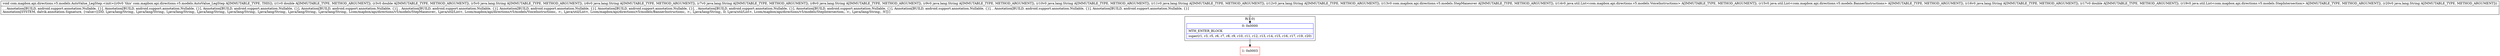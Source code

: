 digraph "CFG forcom.mapbox.api.directions.v5.models.AutoValue_LegStep.\<init\>(DDLjava\/lang\/String;Ljava\/lang\/String;Ljava\/lang\/String;Ljava\/lang\/String;Ljava\/lang\/String;Ljava\/lang\/String;Ljava\/lang\/String;Ljava\/lang\/String;Lcom\/mapbox\/api\/directions\/v5\/models\/StepManeuver;Ljava\/util\/List;Ljava\/util\/List;Ljava\/lang\/String;DLjava\/util\/List;Ljava\/lang\/String;)V" {
subgraph cluster_Region_1371054741 {
label = "R(1:0)";
node [shape=record,color=blue];
Node_0 [shape=record,label="{0\:\ 0x0000|MTH_ENTER_BLOCK\l|super(r1, r3, r5, r6, r7, r8, r9, r10, r11, r12, r13, r14, r15, r16, r17, r19, r20)\l}"];
}
Node_1 [shape=record,color=red,label="{1\:\ 0x0003}"];
MethodNode[shape=record,label="{void com.mapbox.api.directions.v5.models.AutoValue_LegStep.\<init\>((r0v0 'this' com.mapbox.api.directions.v5.models.AutoValue_LegStep A[IMMUTABLE_TYPE, THIS]), (r1v0 double A[IMMUTABLE_TYPE, METHOD_ARGUMENT]), (r3v0 double A[IMMUTABLE_TYPE, METHOD_ARGUMENT]), (r5v0 java.lang.String A[IMMUTABLE_TYPE, METHOD_ARGUMENT]), (r6v0 java.lang.String A[IMMUTABLE_TYPE, METHOD_ARGUMENT]), (r7v0 java.lang.String A[IMMUTABLE_TYPE, METHOD_ARGUMENT]), (r8v0 java.lang.String A[IMMUTABLE_TYPE, METHOD_ARGUMENT]), (r9v0 java.lang.String A[IMMUTABLE_TYPE, METHOD_ARGUMENT]), (r10v0 java.lang.String A[IMMUTABLE_TYPE, METHOD_ARGUMENT]), (r11v0 java.lang.String A[IMMUTABLE_TYPE, METHOD_ARGUMENT]), (r12v0 java.lang.String A[IMMUTABLE_TYPE, METHOD_ARGUMENT]), (r13v0 com.mapbox.api.directions.v5.models.StepManeuver A[IMMUTABLE_TYPE, METHOD_ARGUMENT]), (r14v0 java.util.List\<com.mapbox.api.directions.v5.models.VoiceInstructions\> A[IMMUTABLE_TYPE, METHOD_ARGUMENT]), (r15v0 java.util.List\<com.mapbox.api.directions.v5.models.BannerInstructions\> A[IMMUTABLE_TYPE, METHOD_ARGUMENT]), (r16v0 java.lang.String A[IMMUTABLE_TYPE, METHOD_ARGUMENT]), (r17v0 double A[IMMUTABLE_TYPE, METHOD_ARGUMENT]), (r19v0 java.util.List\<com.mapbox.api.directions.v5.models.StepIntersection\> A[IMMUTABLE_TYPE, METHOD_ARGUMENT]), (r20v0 java.lang.String A[IMMUTABLE_TYPE, METHOD_ARGUMENT]))  | , , Annotation[BUILD, android.support.annotation.Nullable, \{\}], Annotation[BUILD, android.support.annotation.Nullable, \{\}], Annotation[BUILD, android.support.annotation.Nullable, \{\}], Annotation[BUILD, android.support.annotation.Nullable, \{\}], , Annotation[BUILD, android.support.annotation.Nullable, \{\}], Annotation[BUILD, android.support.annotation.Nullable, \{\}], Annotation[BUILD, android.support.annotation.Nullable, \{\}], , Annotation[BUILD, android.support.annotation.Nullable, \{\}], Annotation[BUILD, android.support.annotation.Nullable, \{\}], Annotation[BUILD, android.support.annotation.Nullable, \{\}], , Annotation[BUILD, android.support.annotation.Nullable, \{\}], Annotation[BUILD, android.support.annotation.Nullable, \{\}]\lAnnotation[SYSTEM, dalvik.annotation.Signature, \{value=[(DD, Ljava\/lang\/String;, Ljava\/lang\/String;, Ljava\/lang\/String;, Ljava\/lang\/String;, Ljava\/lang\/String;, Ljava\/lang\/String;, Ljava\/lang\/String;, Ljava\/lang\/String;, Lcom\/mapbox\/api\/directions\/v5\/models\/StepManeuver;, Ljava\/util\/List\<, Lcom\/mapbox\/api\/directions\/v5\/models\/VoiceInstructions;, \>;, Ljava\/util\/List\<, Lcom\/mapbox\/api\/directions\/v5\/models\/BannerInstructions;, \>;, Ljava\/lang\/String;, D, Ljava\/util\/List\<, Lcom\/mapbox\/api\/directions\/v5\/models\/StepIntersection;, \>;, Ljava\/lang\/String;, )V]\}]\l}"];
MethodNode -> Node_0;
Node_0 -> Node_1;
}

